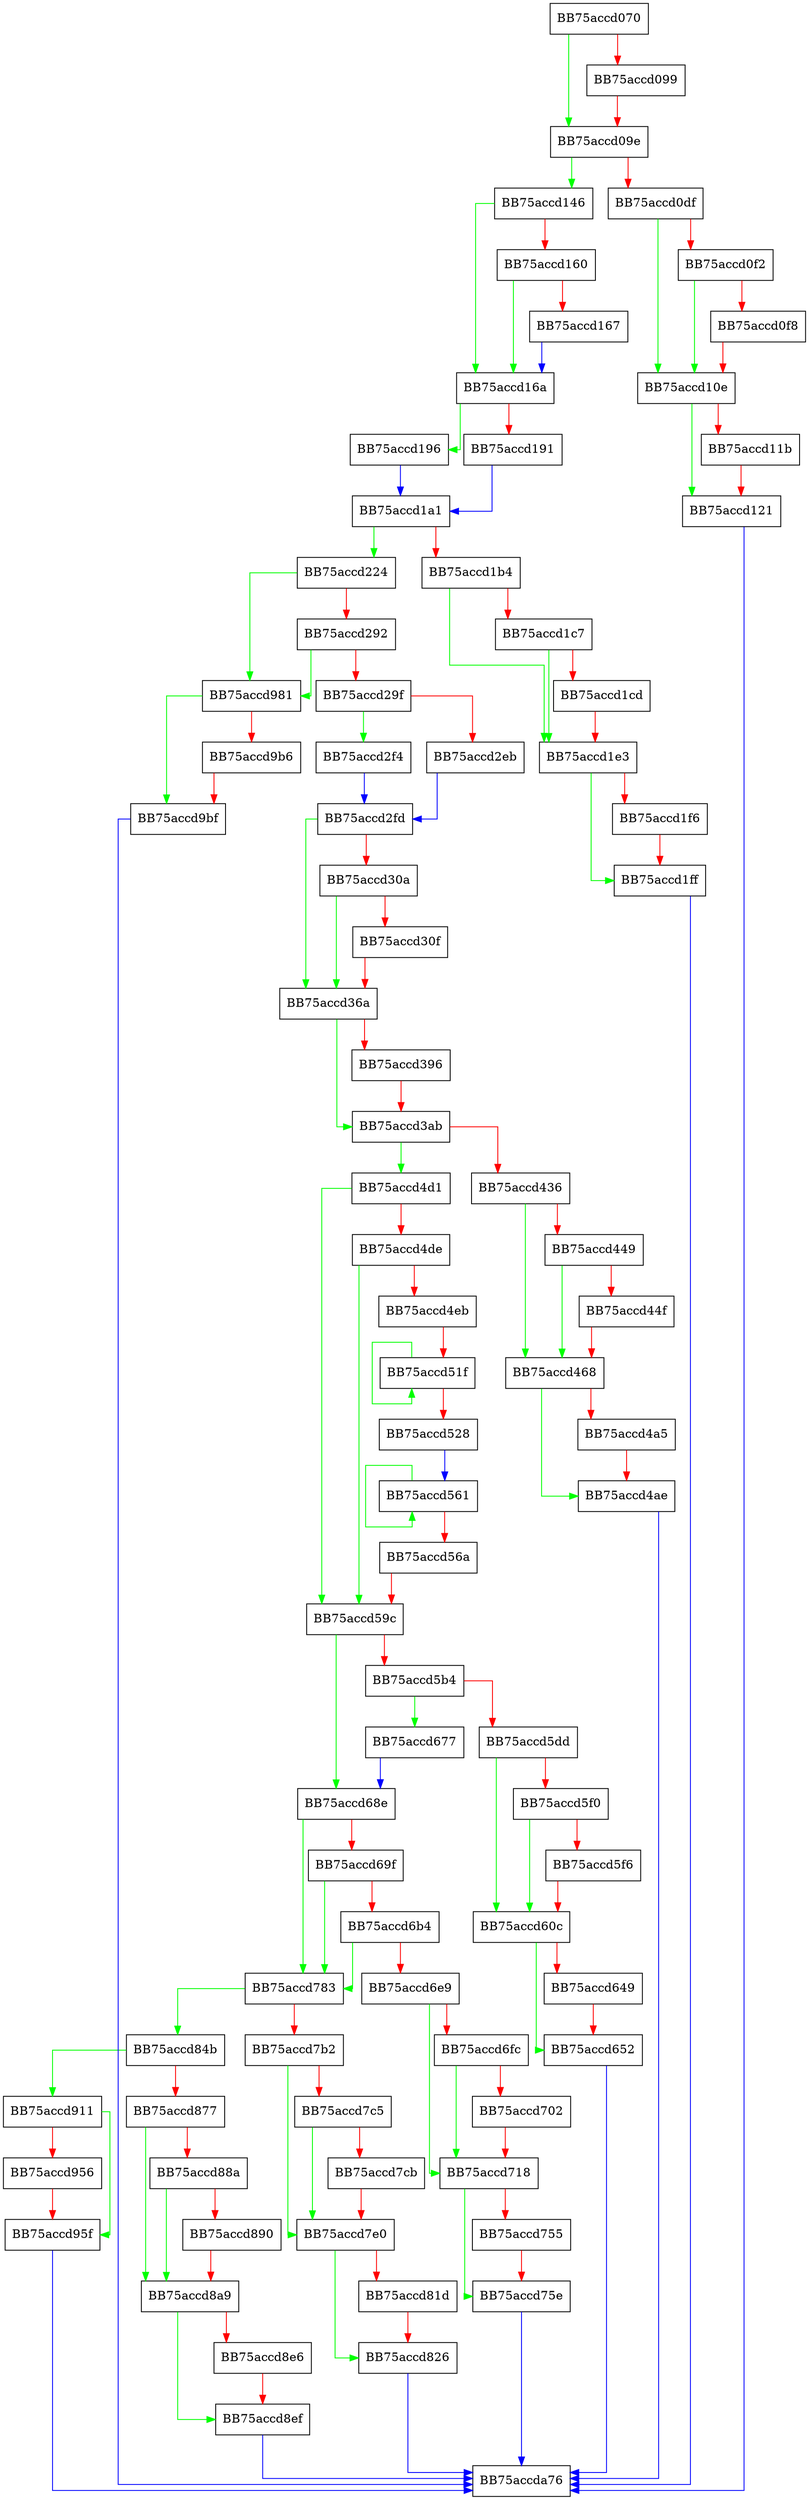 digraph Spynet {
  node [shape="box"];
  graph [splines=ortho];
  BB75accd070 -> BB75accd09e [color="green"];
  BB75accd070 -> BB75accd099 [color="red"];
  BB75accd099 -> BB75accd09e [color="red"];
  BB75accd09e -> BB75accd146 [color="green"];
  BB75accd09e -> BB75accd0df [color="red"];
  BB75accd0df -> BB75accd10e [color="green"];
  BB75accd0df -> BB75accd0f2 [color="red"];
  BB75accd0f2 -> BB75accd10e [color="green"];
  BB75accd0f2 -> BB75accd0f8 [color="red"];
  BB75accd0f8 -> BB75accd10e [color="red"];
  BB75accd10e -> BB75accd121 [color="green"];
  BB75accd10e -> BB75accd11b [color="red"];
  BB75accd11b -> BB75accd121 [color="red"];
  BB75accd121 -> BB75accda76 [color="blue"];
  BB75accd146 -> BB75accd16a [color="green"];
  BB75accd146 -> BB75accd160 [color="red"];
  BB75accd160 -> BB75accd16a [color="green"];
  BB75accd160 -> BB75accd167 [color="red"];
  BB75accd167 -> BB75accd16a [color="blue"];
  BB75accd16a -> BB75accd196 [color="green"];
  BB75accd16a -> BB75accd191 [color="red"];
  BB75accd191 -> BB75accd1a1 [color="blue"];
  BB75accd196 -> BB75accd1a1 [color="blue"];
  BB75accd1a1 -> BB75accd224 [color="green"];
  BB75accd1a1 -> BB75accd1b4 [color="red"];
  BB75accd1b4 -> BB75accd1e3 [color="green"];
  BB75accd1b4 -> BB75accd1c7 [color="red"];
  BB75accd1c7 -> BB75accd1e3 [color="green"];
  BB75accd1c7 -> BB75accd1cd [color="red"];
  BB75accd1cd -> BB75accd1e3 [color="red"];
  BB75accd1e3 -> BB75accd1ff [color="green"];
  BB75accd1e3 -> BB75accd1f6 [color="red"];
  BB75accd1f6 -> BB75accd1ff [color="red"];
  BB75accd1ff -> BB75accda76 [color="blue"];
  BB75accd224 -> BB75accd981 [color="green"];
  BB75accd224 -> BB75accd292 [color="red"];
  BB75accd292 -> BB75accd981 [color="green"];
  BB75accd292 -> BB75accd29f [color="red"];
  BB75accd29f -> BB75accd2f4 [color="green"];
  BB75accd29f -> BB75accd2eb [color="red"];
  BB75accd2eb -> BB75accd2fd [color="blue"];
  BB75accd2f4 -> BB75accd2fd [color="blue"];
  BB75accd2fd -> BB75accd36a [color="green"];
  BB75accd2fd -> BB75accd30a [color="red"];
  BB75accd30a -> BB75accd36a [color="green"];
  BB75accd30a -> BB75accd30f [color="red"];
  BB75accd30f -> BB75accd36a [color="red"];
  BB75accd36a -> BB75accd3ab [color="green"];
  BB75accd36a -> BB75accd396 [color="red"];
  BB75accd396 -> BB75accd3ab [color="red"];
  BB75accd3ab -> BB75accd4d1 [color="green"];
  BB75accd3ab -> BB75accd436 [color="red"];
  BB75accd436 -> BB75accd468 [color="green"];
  BB75accd436 -> BB75accd449 [color="red"];
  BB75accd449 -> BB75accd468 [color="green"];
  BB75accd449 -> BB75accd44f [color="red"];
  BB75accd44f -> BB75accd468 [color="red"];
  BB75accd468 -> BB75accd4ae [color="green"];
  BB75accd468 -> BB75accd4a5 [color="red"];
  BB75accd4a5 -> BB75accd4ae [color="red"];
  BB75accd4ae -> BB75accda76 [color="blue"];
  BB75accd4d1 -> BB75accd59c [color="green"];
  BB75accd4d1 -> BB75accd4de [color="red"];
  BB75accd4de -> BB75accd59c [color="green"];
  BB75accd4de -> BB75accd4eb [color="red"];
  BB75accd4eb -> BB75accd51f [color="red"];
  BB75accd51f -> BB75accd51f [color="green"];
  BB75accd51f -> BB75accd528 [color="red"];
  BB75accd528 -> BB75accd561 [color="blue"];
  BB75accd561 -> BB75accd561 [color="green"];
  BB75accd561 -> BB75accd56a [color="red"];
  BB75accd56a -> BB75accd59c [color="red"];
  BB75accd59c -> BB75accd68e [color="green"];
  BB75accd59c -> BB75accd5b4 [color="red"];
  BB75accd5b4 -> BB75accd677 [color="green"];
  BB75accd5b4 -> BB75accd5dd [color="red"];
  BB75accd5dd -> BB75accd60c [color="green"];
  BB75accd5dd -> BB75accd5f0 [color="red"];
  BB75accd5f0 -> BB75accd60c [color="green"];
  BB75accd5f0 -> BB75accd5f6 [color="red"];
  BB75accd5f6 -> BB75accd60c [color="red"];
  BB75accd60c -> BB75accd652 [color="green"];
  BB75accd60c -> BB75accd649 [color="red"];
  BB75accd649 -> BB75accd652 [color="red"];
  BB75accd652 -> BB75accda76 [color="blue"];
  BB75accd677 -> BB75accd68e [color="blue"];
  BB75accd68e -> BB75accd783 [color="green"];
  BB75accd68e -> BB75accd69f [color="red"];
  BB75accd69f -> BB75accd783 [color="green"];
  BB75accd69f -> BB75accd6b4 [color="red"];
  BB75accd6b4 -> BB75accd783 [color="green"];
  BB75accd6b4 -> BB75accd6e9 [color="red"];
  BB75accd6e9 -> BB75accd718 [color="green"];
  BB75accd6e9 -> BB75accd6fc [color="red"];
  BB75accd6fc -> BB75accd718 [color="green"];
  BB75accd6fc -> BB75accd702 [color="red"];
  BB75accd702 -> BB75accd718 [color="red"];
  BB75accd718 -> BB75accd75e [color="green"];
  BB75accd718 -> BB75accd755 [color="red"];
  BB75accd755 -> BB75accd75e [color="red"];
  BB75accd75e -> BB75accda76 [color="blue"];
  BB75accd783 -> BB75accd84b [color="green"];
  BB75accd783 -> BB75accd7b2 [color="red"];
  BB75accd7b2 -> BB75accd7e0 [color="green"];
  BB75accd7b2 -> BB75accd7c5 [color="red"];
  BB75accd7c5 -> BB75accd7e0 [color="green"];
  BB75accd7c5 -> BB75accd7cb [color="red"];
  BB75accd7cb -> BB75accd7e0 [color="red"];
  BB75accd7e0 -> BB75accd826 [color="green"];
  BB75accd7e0 -> BB75accd81d [color="red"];
  BB75accd81d -> BB75accd826 [color="red"];
  BB75accd826 -> BB75accda76 [color="blue"];
  BB75accd84b -> BB75accd911 [color="green"];
  BB75accd84b -> BB75accd877 [color="red"];
  BB75accd877 -> BB75accd8a9 [color="green"];
  BB75accd877 -> BB75accd88a [color="red"];
  BB75accd88a -> BB75accd8a9 [color="green"];
  BB75accd88a -> BB75accd890 [color="red"];
  BB75accd890 -> BB75accd8a9 [color="red"];
  BB75accd8a9 -> BB75accd8ef [color="green"];
  BB75accd8a9 -> BB75accd8e6 [color="red"];
  BB75accd8e6 -> BB75accd8ef [color="red"];
  BB75accd8ef -> BB75accda76 [color="blue"];
  BB75accd911 -> BB75accd95f [color="green"];
  BB75accd911 -> BB75accd956 [color="red"];
  BB75accd956 -> BB75accd95f [color="red"];
  BB75accd95f -> BB75accda76 [color="blue"];
  BB75accd981 -> BB75accd9bf [color="green"];
  BB75accd981 -> BB75accd9b6 [color="red"];
  BB75accd9b6 -> BB75accd9bf [color="red"];
  BB75accd9bf -> BB75accda76 [color="blue"];
}
